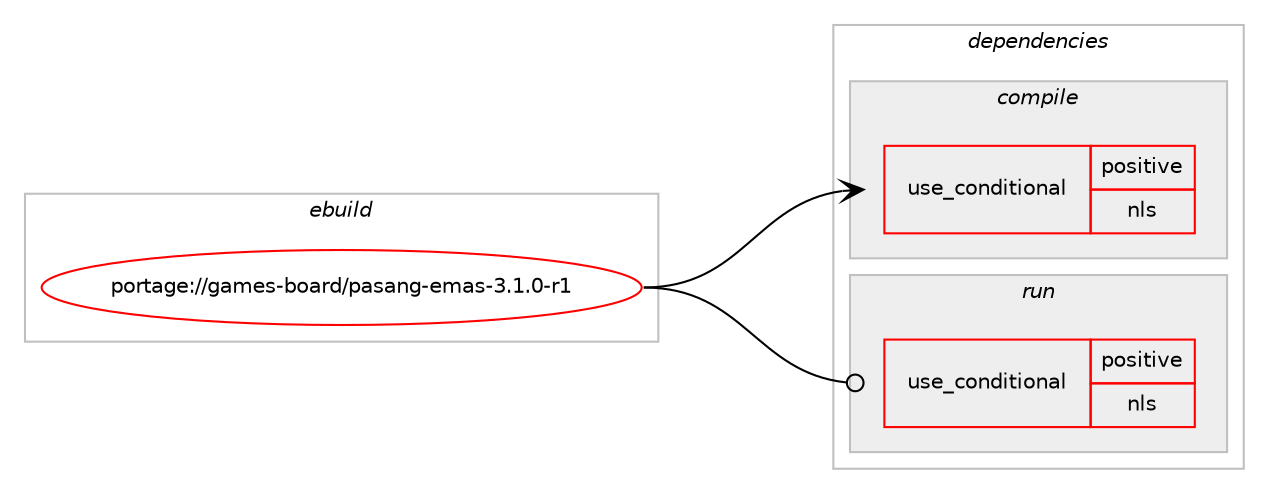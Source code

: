 digraph prolog {

# *************
# Graph options
# *************

newrank=true;
concentrate=true;
compound=true;
graph [rankdir=LR,fontname=Helvetica,fontsize=10,ranksep=1.5];#, ranksep=2.5, nodesep=0.2];
edge  [arrowhead=vee];
node  [fontname=Helvetica,fontsize=10];

# **********
# The ebuild
# **********

subgraph cluster_leftcol {
color=gray;
rank=same;
label=<<i>ebuild</i>>;
id [label="portage://games-board/pasang-emas-3.1.0-r1", color=red, width=4, href="../games-board/pasang-emas-3.1.0-r1.svg"];
}

# ****************
# The dependencies
# ****************

subgraph cluster_midcol {
color=gray;
label=<<i>dependencies</i>>;
subgraph cluster_compile {
fillcolor="#eeeeee";
style=filled;
label=<<i>compile</i>>;
subgraph cond61587 {
dependency114496 [label=<<TABLE BORDER="0" CELLBORDER="1" CELLSPACING="0" CELLPADDING="4"><TR><TD ROWSPAN="3" CELLPADDING="10">use_conditional</TD></TR><TR><TD>positive</TD></TR><TR><TD>nls</TD></TR></TABLE>>, shape=none, color=red];
# *** BEGIN UNKNOWN DEPENDENCY TYPE (TODO) ***
# dependency114496 -> package_dependency(portage://games-board/pasang-emas-3.1.0-r1,install,no,virtual,libintl,none,[,,],[],[])
# *** END UNKNOWN DEPENDENCY TYPE (TODO) ***

}
id:e -> dependency114496:w [weight=20,style="solid",arrowhead="vee"];
# *** BEGIN UNKNOWN DEPENDENCY TYPE (TODO) ***
# id -> package_dependency(portage://games-board/pasang-emas-3.1.0-r1,install,no,app-text,gnome-doc-utils,none,[,,],[],[])
# *** END UNKNOWN DEPENDENCY TYPE (TODO) ***

# *** BEGIN UNKNOWN DEPENDENCY TYPE (TODO) ***
# id -> package_dependency(portage://games-board/pasang-emas-3.1.0-r1,install,no,x11-libs,gtk+,none,[,,],[slot(2)],[])
# *** END UNKNOWN DEPENDENCY TYPE (TODO) ***

}
subgraph cluster_compileandrun {
fillcolor="#eeeeee";
style=filled;
label=<<i>compile and run</i>>;
}
subgraph cluster_run {
fillcolor="#eeeeee";
style=filled;
label=<<i>run</i>>;
subgraph cond61588 {
dependency114497 [label=<<TABLE BORDER="0" CELLBORDER="1" CELLSPACING="0" CELLPADDING="4"><TR><TD ROWSPAN="3" CELLPADDING="10">use_conditional</TD></TR><TR><TD>positive</TD></TR><TR><TD>nls</TD></TR></TABLE>>, shape=none, color=red];
# *** BEGIN UNKNOWN DEPENDENCY TYPE (TODO) ***
# dependency114497 -> package_dependency(portage://games-board/pasang-emas-3.1.0-r1,run,no,virtual,libintl,none,[,,],[],[])
# *** END UNKNOWN DEPENDENCY TYPE (TODO) ***

}
id:e -> dependency114497:w [weight=20,style="solid",arrowhead="odot"];
# *** BEGIN UNKNOWN DEPENDENCY TYPE (TODO) ***
# id -> package_dependency(portage://games-board/pasang-emas-3.1.0-r1,run,no,app-text,gnome-doc-utils,none,[,,],[],[])
# *** END UNKNOWN DEPENDENCY TYPE (TODO) ***

# *** BEGIN UNKNOWN DEPENDENCY TYPE (TODO) ***
# id -> package_dependency(portage://games-board/pasang-emas-3.1.0-r1,run,no,x11-libs,gtk+,none,[,,],[slot(2)],[])
# *** END UNKNOWN DEPENDENCY TYPE (TODO) ***

}
}

# **************
# The candidates
# **************

subgraph cluster_choices {
rank=same;
color=gray;
label=<<i>candidates</i>>;

}

}
